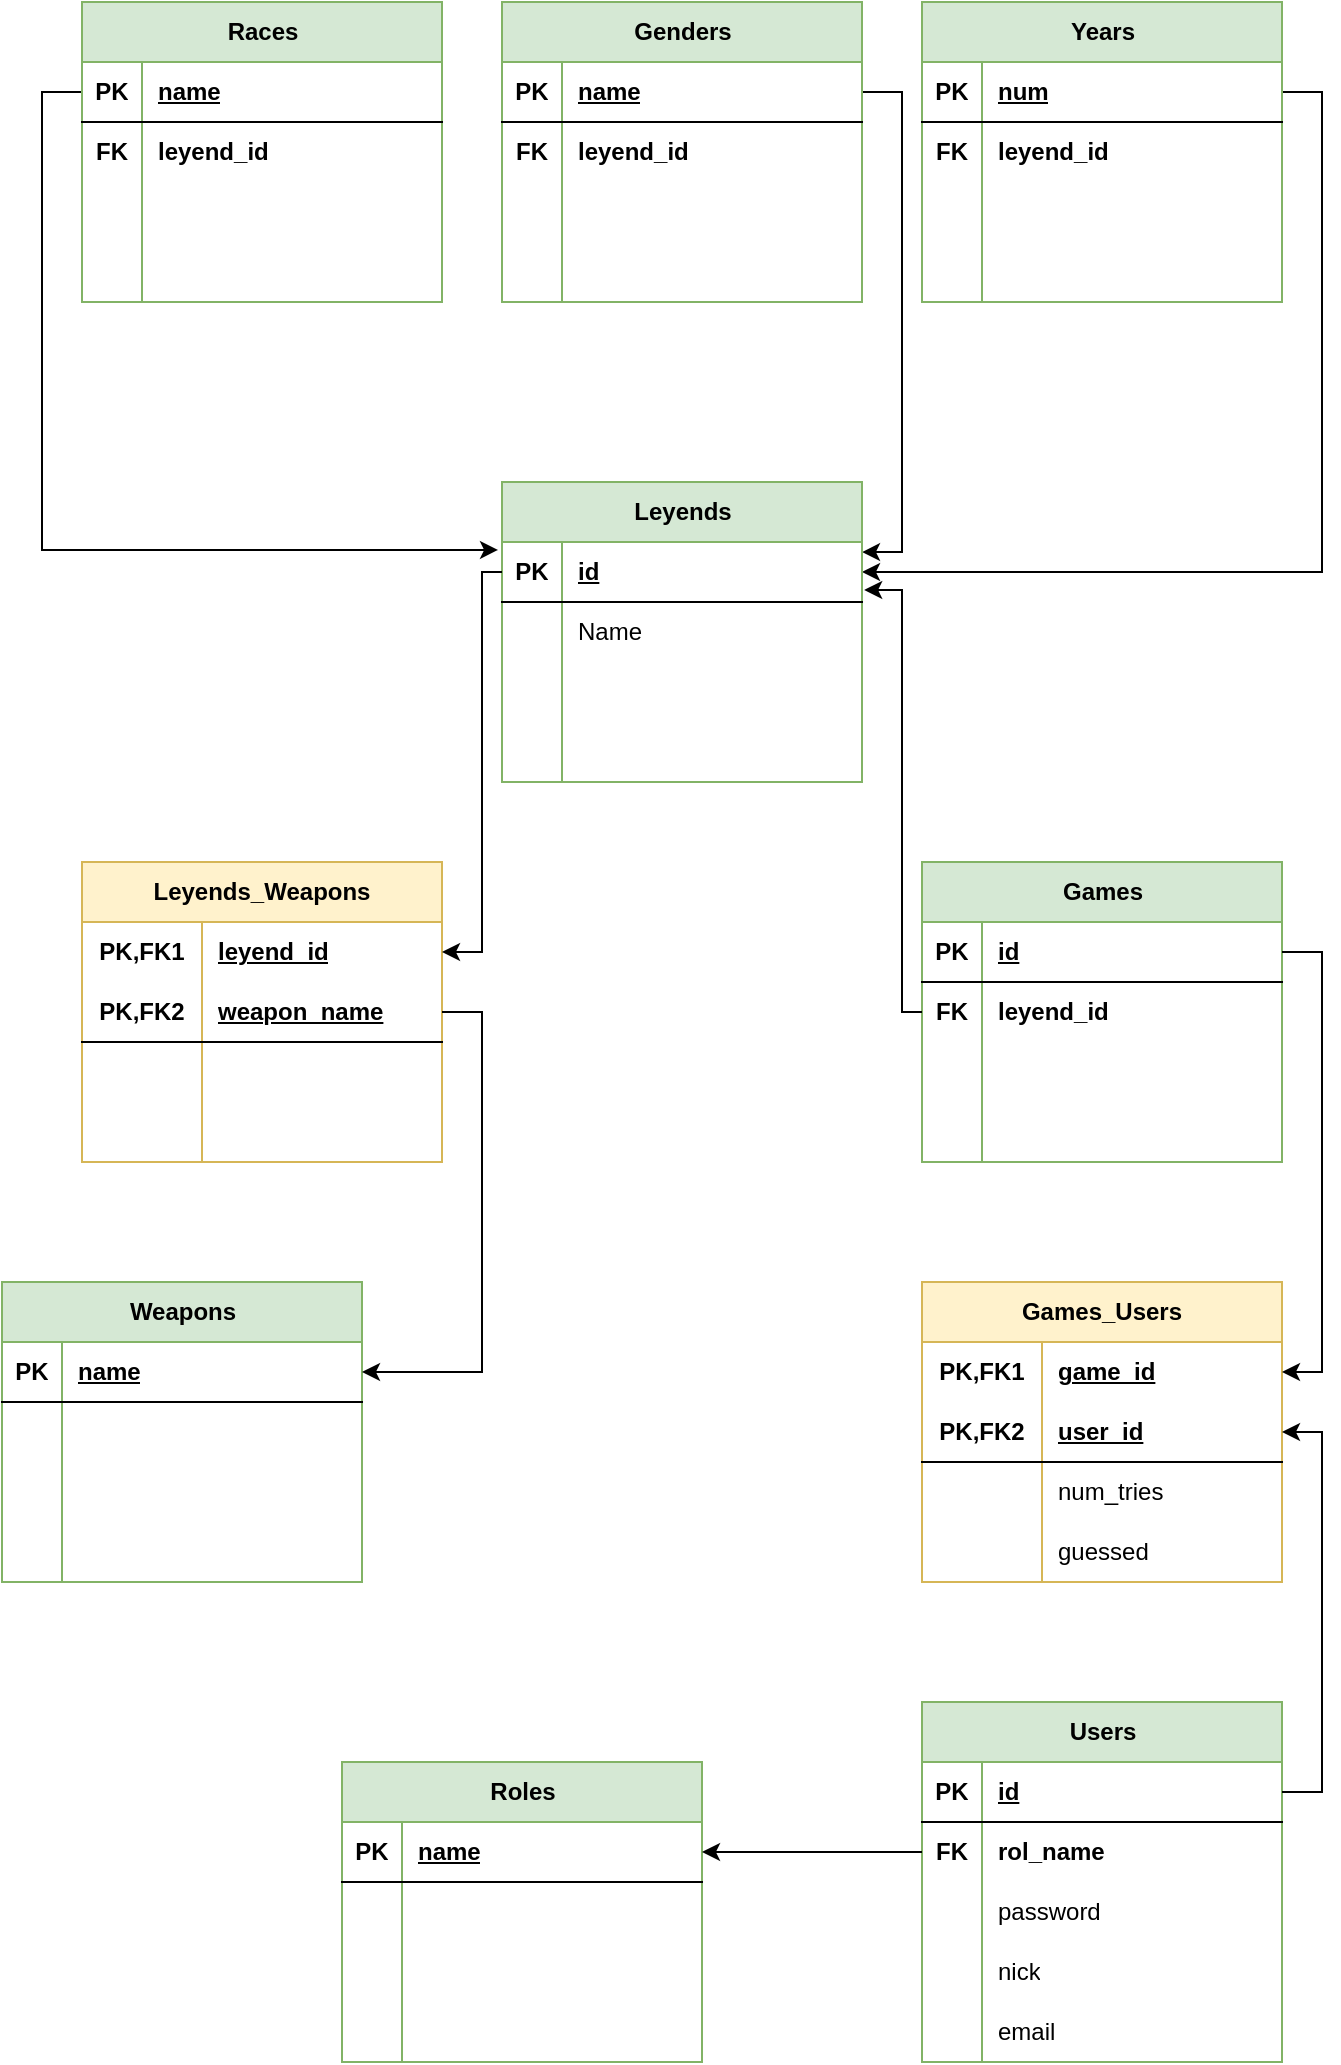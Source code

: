 <mxfile version="21.3.2" type="github">
  <diagram name="Página-1" id="zvZa4uPFHQT94W2VzFwk">
    <mxGraphModel dx="839" dy="446" grid="1" gridSize="10" guides="1" tooltips="1" connect="1" arrows="1" fold="1" page="1" pageScale="1" pageWidth="827" pageHeight="1169" math="0" shadow="0">
      <root>
        <mxCell id="0" />
        <mxCell id="1" parent="0" />
        <mxCell id="nG2-c7bgNQHxr9DaK_Fc-66" style="edgeStyle=orthogonalEdgeStyle;rounded=0;orthogonalLoop=1;jettySize=auto;html=1;entryX=-0.011;entryY=0.133;entryDx=0;entryDy=0;exitX=0;exitY=0.5;exitDx=0;exitDy=0;entryPerimeter=0;" parent="1" source="nG2-c7bgNQHxr9DaK_Fc-2" target="nG2-c7bgNQHxr9DaK_Fc-54" edge="1">
          <mxGeometry relative="1" as="geometry" />
        </mxCell>
        <mxCell id="nG2-c7bgNQHxr9DaK_Fc-1" value="Races" style="shape=table;startSize=30;container=1;collapsible=1;childLayout=tableLayout;fixedRows=1;rowLines=0;fontStyle=1;align=center;resizeLast=1;html=1;fillColor=#d5e8d4;strokeColor=#82b366;" parent="1" vertex="1">
          <mxGeometry x="70" y="80" width="180" height="150" as="geometry" />
        </mxCell>
        <mxCell id="nG2-c7bgNQHxr9DaK_Fc-2" value="" style="shape=tableRow;horizontal=0;startSize=0;swimlaneHead=0;swimlaneBody=0;fillColor=none;collapsible=0;dropTarget=0;points=[[0,0.5],[1,0.5]];portConstraint=eastwest;top=0;left=0;right=0;bottom=1;" parent="nG2-c7bgNQHxr9DaK_Fc-1" vertex="1">
          <mxGeometry y="30" width="180" height="30" as="geometry" />
        </mxCell>
        <mxCell id="nG2-c7bgNQHxr9DaK_Fc-3" value="PK" style="shape=partialRectangle;connectable=0;fillColor=none;top=0;left=0;bottom=0;right=0;fontStyle=1;overflow=hidden;whiteSpace=wrap;html=1;" parent="nG2-c7bgNQHxr9DaK_Fc-2" vertex="1">
          <mxGeometry width="30" height="30" as="geometry">
            <mxRectangle width="30" height="30" as="alternateBounds" />
          </mxGeometry>
        </mxCell>
        <mxCell id="nG2-c7bgNQHxr9DaK_Fc-4" value="name" style="shape=partialRectangle;connectable=0;fillColor=none;top=0;left=0;bottom=0;right=0;align=left;spacingLeft=6;fontStyle=5;overflow=hidden;whiteSpace=wrap;html=1;" parent="nG2-c7bgNQHxr9DaK_Fc-2" vertex="1">
          <mxGeometry x="30" width="150" height="30" as="geometry">
            <mxRectangle width="150" height="30" as="alternateBounds" />
          </mxGeometry>
        </mxCell>
        <mxCell id="nG2-c7bgNQHxr9DaK_Fc-5" value="" style="shape=tableRow;horizontal=0;startSize=0;swimlaneHead=0;swimlaneBody=0;fillColor=none;collapsible=0;dropTarget=0;points=[[0,0.5],[1,0.5]];portConstraint=eastwest;top=0;left=0;right=0;bottom=0;" parent="nG2-c7bgNQHxr9DaK_Fc-1" vertex="1">
          <mxGeometry y="60" width="180" height="30" as="geometry" />
        </mxCell>
        <mxCell id="nG2-c7bgNQHxr9DaK_Fc-6" value="&lt;b&gt;FK&lt;/b&gt;" style="shape=partialRectangle;connectable=0;fillColor=none;top=0;left=0;bottom=0;right=0;editable=1;overflow=hidden;whiteSpace=wrap;html=1;" parent="nG2-c7bgNQHxr9DaK_Fc-5" vertex="1">
          <mxGeometry width="30" height="30" as="geometry">
            <mxRectangle width="30" height="30" as="alternateBounds" />
          </mxGeometry>
        </mxCell>
        <mxCell id="nG2-c7bgNQHxr9DaK_Fc-7" value="&lt;b style=&quot;border-color: var(--border-color);&quot;&gt;leyend_id&lt;/b&gt;" style="shape=partialRectangle;connectable=0;fillColor=none;top=0;left=0;bottom=0;right=0;align=left;spacingLeft=6;overflow=hidden;whiteSpace=wrap;html=1;" parent="nG2-c7bgNQHxr9DaK_Fc-5" vertex="1">
          <mxGeometry x="30" width="150" height="30" as="geometry">
            <mxRectangle width="150" height="30" as="alternateBounds" />
          </mxGeometry>
        </mxCell>
        <mxCell id="nG2-c7bgNQHxr9DaK_Fc-8" value="" style="shape=tableRow;horizontal=0;startSize=0;swimlaneHead=0;swimlaneBody=0;fillColor=none;collapsible=0;dropTarget=0;points=[[0,0.5],[1,0.5]];portConstraint=eastwest;top=0;left=0;right=0;bottom=0;" parent="nG2-c7bgNQHxr9DaK_Fc-1" vertex="1">
          <mxGeometry y="90" width="180" height="30" as="geometry" />
        </mxCell>
        <mxCell id="nG2-c7bgNQHxr9DaK_Fc-9" value="" style="shape=partialRectangle;connectable=0;fillColor=none;top=0;left=0;bottom=0;right=0;editable=1;overflow=hidden;whiteSpace=wrap;html=1;" parent="nG2-c7bgNQHxr9DaK_Fc-8" vertex="1">
          <mxGeometry width="30" height="30" as="geometry">
            <mxRectangle width="30" height="30" as="alternateBounds" />
          </mxGeometry>
        </mxCell>
        <mxCell id="nG2-c7bgNQHxr9DaK_Fc-10" value="" style="shape=partialRectangle;connectable=0;fillColor=none;top=0;left=0;bottom=0;right=0;align=left;spacingLeft=6;overflow=hidden;whiteSpace=wrap;html=1;" parent="nG2-c7bgNQHxr9DaK_Fc-8" vertex="1">
          <mxGeometry x="30" width="150" height="30" as="geometry">
            <mxRectangle width="150" height="30" as="alternateBounds" />
          </mxGeometry>
        </mxCell>
        <mxCell id="nG2-c7bgNQHxr9DaK_Fc-11" value="" style="shape=tableRow;horizontal=0;startSize=0;swimlaneHead=0;swimlaneBody=0;fillColor=none;collapsible=0;dropTarget=0;points=[[0,0.5],[1,0.5]];portConstraint=eastwest;top=0;left=0;right=0;bottom=0;" parent="nG2-c7bgNQHxr9DaK_Fc-1" vertex="1">
          <mxGeometry y="120" width="180" height="30" as="geometry" />
        </mxCell>
        <mxCell id="nG2-c7bgNQHxr9DaK_Fc-12" value="" style="shape=partialRectangle;connectable=0;fillColor=none;top=0;left=0;bottom=0;right=0;editable=1;overflow=hidden;whiteSpace=wrap;html=1;" parent="nG2-c7bgNQHxr9DaK_Fc-11" vertex="1">
          <mxGeometry width="30" height="30" as="geometry">
            <mxRectangle width="30" height="30" as="alternateBounds" />
          </mxGeometry>
        </mxCell>
        <mxCell id="nG2-c7bgNQHxr9DaK_Fc-13" value="" style="shape=partialRectangle;connectable=0;fillColor=none;top=0;left=0;bottom=0;right=0;align=left;spacingLeft=6;overflow=hidden;whiteSpace=wrap;html=1;" parent="nG2-c7bgNQHxr9DaK_Fc-11" vertex="1">
          <mxGeometry x="30" width="150" height="30" as="geometry">
            <mxRectangle width="150" height="30" as="alternateBounds" />
          </mxGeometry>
        </mxCell>
        <mxCell id="nG2-c7bgNQHxr9DaK_Fc-14" value="Leyends_Weapons" style="shape=table;startSize=30;container=1;collapsible=1;childLayout=tableLayout;fixedRows=1;rowLines=0;fontStyle=1;align=center;resizeLast=1;html=1;whiteSpace=wrap;fillColor=#fff2cc;strokeColor=#d6b656;" parent="1" vertex="1">
          <mxGeometry x="70" y="510" width="180" height="150" as="geometry" />
        </mxCell>
        <mxCell id="nG2-c7bgNQHxr9DaK_Fc-15" value="" style="shape=tableRow;horizontal=0;startSize=0;swimlaneHead=0;swimlaneBody=0;fillColor=none;collapsible=0;dropTarget=0;points=[[0,0.5],[1,0.5]];portConstraint=eastwest;top=0;left=0;right=0;bottom=0;html=1;" parent="nG2-c7bgNQHxr9DaK_Fc-14" vertex="1">
          <mxGeometry y="30" width="180" height="30" as="geometry" />
        </mxCell>
        <mxCell id="nG2-c7bgNQHxr9DaK_Fc-16" value="PK,FK1" style="shape=partialRectangle;connectable=0;fillColor=none;top=0;left=0;bottom=0;right=0;fontStyle=1;overflow=hidden;html=1;whiteSpace=wrap;" parent="nG2-c7bgNQHxr9DaK_Fc-15" vertex="1">
          <mxGeometry width="60" height="30" as="geometry">
            <mxRectangle width="60" height="30" as="alternateBounds" />
          </mxGeometry>
        </mxCell>
        <mxCell id="nG2-c7bgNQHxr9DaK_Fc-17" value="&lt;b style=&quot;border-color: var(--border-color);&quot;&gt;leyend_id&lt;/b&gt;" style="shape=partialRectangle;connectable=0;fillColor=none;top=0;left=0;bottom=0;right=0;align=left;spacingLeft=6;fontStyle=5;overflow=hidden;html=1;whiteSpace=wrap;" parent="nG2-c7bgNQHxr9DaK_Fc-15" vertex="1">
          <mxGeometry x="60" width="120" height="30" as="geometry">
            <mxRectangle width="120" height="30" as="alternateBounds" />
          </mxGeometry>
        </mxCell>
        <mxCell id="nG2-c7bgNQHxr9DaK_Fc-18" value="" style="shape=tableRow;horizontal=0;startSize=0;swimlaneHead=0;swimlaneBody=0;fillColor=none;collapsible=0;dropTarget=0;points=[[0,0.5],[1,0.5]];portConstraint=eastwest;top=0;left=0;right=0;bottom=1;html=1;" parent="nG2-c7bgNQHxr9DaK_Fc-14" vertex="1">
          <mxGeometry y="60" width="180" height="30" as="geometry" />
        </mxCell>
        <mxCell id="nG2-c7bgNQHxr9DaK_Fc-19" value="PK,FK2" style="shape=partialRectangle;connectable=0;fillColor=none;top=0;left=0;bottom=0;right=0;fontStyle=1;overflow=hidden;html=1;whiteSpace=wrap;" parent="nG2-c7bgNQHxr9DaK_Fc-18" vertex="1">
          <mxGeometry width="60" height="30" as="geometry">
            <mxRectangle width="60" height="30" as="alternateBounds" />
          </mxGeometry>
        </mxCell>
        <mxCell id="nG2-c7bgNQHxr9DaK_Fc-20" value="weapon_name" style="shape=partialRectangle;connectable=0;fillColor=none;top=0;left=0;bottom=0;right=0;align=left;spacingLeft=6;fontStyle=5;overflow=hidden;html=1;whiteSpace=wrap;" parent="nG2-c7bgNQHxr9DaK_Fc-18" vertex="1">
          <mxGeometry x="60" width="120" height="30" as="geometry">
            <mxRectangle width="120" height="30" as="alternateBounds" />
          </mxGeometry>
        </mxCell>
        <mxCell id="nG2-c7bgNQHxr9DaK_Fc-21" value="" style="shape=tableRow;horizontal=0;startSize=0;swimlaneHead=0;swimlaneBody=0;fillColor=none;collapsible=0;dropTarget=0;points=[[0,0.5],[1,0.5]];portConstraint=eastwest;top=0;left=0;right=0;bottom=0;html=1;" parent="nG2-c7bgNQHxr9DaK_Fc-14" vertex="1">
          <mxGeometry y="90" width="180" height="30" as="geometry" />
        </mxCell>
        <mxCell id="nG2-c7bgNQHxr9DaK_Fc-22" value="" style="shape=partialRectangle;connectable=0;fillColor=none;top=0;left=0;bottom=0;right=0;editable=1;overflow=hidden;html=1;whiteSpace=wrap;" parent="nG2-c7bgNQHxr9DaK_Fc-21" vertex="1">
          <mxGeometry width="60" height="30" as="geometry">
            <mxRectangle width="60" height="30" as="alternateBounds" />
          </mxGeometry>
        </mxCell>
        <mxCell id="nG2-c7bgNQHxr9DaK_Fc-23" value="" style="shape=partialRectangle;connectable=0;fillColor=none;top=0;left=0;bottom=0;right=0;align=left;spacingLeft=6;overflow=hidden;html=1;whiteSpace=wrap;" parent="nG2-c7bgNQHxr9DaK_Fc-21" vertex="1">
          <mxGeometry x="60" width="120" height="30" as="geometry">
            <mxRectangle width="120" height="30" as="alternateBounds" />
          </mxGeometry>
        </mxCell>
        <mxCell id="nG2-c7bgNQHxr9DaK_Fc-24" value="" style="shape=tableRow;horizontal=0;startSize=0;swimlaneHead=0;swimlaneBody=0;fillColor=none;collapsible=0;dropTarget=0;points=[[0,0.5],[1,0.5]];portConstraint=eastwest;top=0;left=0;right=0;bottom=0;html=1;" parent="nG2-c7bgNQHxr9DaK_Fc-14" vertex="1">
          <mxGeometry y="120" width="180" height="30" as="geometry" />
        </mxCell>
        <mxCell id="nG2-c7bgNQHxr9DaK_Fc-25" value="" style="shape=partialRectangle;connectable=0;fillColor=none;top=0;left=0;bottom=0;right=0;editable=1;overflow=hidden;html=1;whiteSpace=wrap;" parent="nG2-c7bgNQHxr9DaK_Fc-24" vertex="1">
          <mxGeometry width="60" height="30" as="geometry">
            <mxRectangle width="60" height="30" as="alternateBounds" />
          </mxGeometry>
        </mxCell>
        <mxCell id="nG2-c7bgNQHxr9DaK_Fc-26" value="" style="shape=partialRectangle;connectable=0;fillColor=none;top=0;left=0;bottom=0;right=0;align=left;spacingLeft=6;overflow=hidden;html=1;whiteSpace=wrap;" parent="nG2-c7bgNQHxr9DaK_Fc-24" vertex="1">
          <mxGeometry x="60" width="120" height="30" as="geometry">
            <mxRectangle width="120" height="30" as="alternateBounds" />
          </mxGeometry>
        </mxCell>
        <mxCell id="nG2-c7bgNQHxr9DaK_Fc-67" style="edgeStyle=orthogonalEdgeStyle;rounded=0;orthogonalLoop=1;jettySize=auto;html=1;entryX=1;entryY=0.167;entryDx=0;entryDy=0;exitX=1;exitY=0.5;exitDx=0;exitDy=0;entryPerimeter=0;" parent="1" source="nG2-c7bgNQHxr9DaK_Fc-28" target="nG2-c7bgNQHxr9DaK_Fc-54" edge="1">
          <mxGeometry relative="1" as="geometry" />
        </mxCell>
        <mxCell id="nG2-c7bgNQHxr9DaK_Fc-27" value="Genders" style="shape=table;startSize=30;container=1;collapsible=1;childLayout=tableLayout;fixedRows=1;rowLines=0;fontStyle=1;align=center;resizeLast=1;html=1;fillColor=#d5e8d4;strokeColor=#82b366;" parent="1" vertex="1">
          <mxGeometry x="280" y="80" width="180" height="150" as="geometry" />
        </mxCell>
        <mxCell id="nG2-c7bgNQHxr9DaK_Fc-28" value="" style="shape=tableRow;horizontal=0;startSize=0;swimlaneHead=0;swimlaneBody=0;fillColor=none;collapsible=0;dropTarget=0;points=[[0,0.5],[1,0.5]];portConstraint=eastwest;top=0;left=0;right=0;bottom=1;" parent="nG2-c7bgNQHxr9DaK_Fc-27" vertex="1">
          <mxGeometry y="30" width="180" height="30" as="geometry" />
        </mxCell>
        <mxCell id="nG2-c7bgNQHxr9DaK_Fc-29" value="PK" style="shape=partialRectangle;connectable=0;fillColor=none;top=0;left=0;bottom=0;right=0;fontStyle=1;overflow=hidden;whiteSpace=wrap;html=1;" parent="nG2-c7bgNQHxr9DaK_Fc-28" vertex="1">
          <mxGeometry width="30" height="30" as="geometry">
            <mxRectangle width="30" height="30" as="alternateBounds" />
          </mxGeometry>
        </mxCell>
        <mxCell id="nG2-c7bgNQHxr9DaK_Fc-30" value="name" style="shape=partialRectangle;connectable=0;fillColor=none;top=0;left=0;bottom=0;right=0;align=left;spacingLeft=6;fontStyle=5;overflow=hidden;whiteSpace=wrap;html=1;" parent="nG2-c7bgNQHxr9DaK_Fc-28" vertex="1">
          <mxGeometry x="30" width="150" height="30" as="geometry">
            <mxRectangle width="150" height="30" as="alternateBounds" />
          </mxGeometry>
        </mxCell>
        <mxCell id="nG2-c7bgNQHxr9DaK_Fc-31" value="" style="shape=tableRow;horizontal=0;startSize=0;swimlaneHead=0;swimlaneBody=0;fillColor=none;collapsible=0;dropTarget=0;points=[[0,0.5],[1,0.5]];portConstraint=eastwest;top=0;left=0;right=0;bottom=0;" parent="nG2-c7bgNQHxr9DaK_Fc-27" vertex="1">
          <mxGeometry y="60" width="180" height="30" as="geometry" />
        </mxCell>
        <mxCell id="nG2-c7bgNQHxr9DaK_Fc-32" value="&lt;b&gt;FK&lt;/b&gt;" style="shape=partialRectangle;connectable=0;fillColor=none;top=0;left=0;bottom=0;right=0;editable=1;overflow=hidden;whiteSpace=wrap;html=1;" parent="nG2-c7bgNQHxr9DaK_Fc-31" vertex="1">
          <mxGeometry width="30" height="30" as="geometry">
            <mxRectangle width="30" height="30" as="alternateBounds" />
          </mxGeometry>
        </mxCell>
        <mxCell id="nG2-c7bgNQHxr9DaK_Fc-33" value="&lt;b style=&quot;border-color: var(--border-color);&quot;&gt;leyend_id&lt;/b&gt;" style="shape=partialRectangle;connectable=0;fillColor=none;top=0;left=0;bottom=0;right=0;align=left;spacingLeft=6;overflow=hidden;whiteSpace=wrap;html=1;" parent="nG2-c7bgNQHxr9DaK_Fc-31" vertex="1">
          <mxGeometry x="30" width="150" height="30" as="geometry">
            <mxRectangle width="150" height="30" as="alternateBounds" />
          </mxGeometry>
        </mxCell>
        <mxCell id="nG2-c7bgNQHxr9DaK_Fc-34" value="" style="shape=tableRow;horizontal=0;startSize=0;swimlaneHead=0;swimlaneBody=0;fillColor=none;collapsible=0;dropTarget=0;points=[[0,0.5],[1,0.5]];portConstraint=eastwest;top=0;left=0;right=0;bottom=0;" parent="nG2-c7bgNQHxr9DaK_Fc-27" vertex="1">
          <mxGeometry y="90" width="180" height="30" as="geometry" />
        </mxCell>
        <mxCell id="nG2-c7bgNQHxr9DaK_Fc-35" value="" style="shape=partialRectangle;connectable=0;fillColor=none;top=0;left=0;bottom=0;right=0;editable=1;overflow=hidden;whiteSpace=wrap;html=1;" parent="nG2-c7bgNQHxr9DaK_Fc-34" vertex="1">
          <mxGeometry width="30" height="30" as="geometry">
            <mxRectangle width="30" height="30" as="alternateBounds" />
          </mxGeometry>
        </mxCell>
        <mxCell id="nG2-c7bgNQHxr9DaK_Fc-36" value="" style="shape=partialRectangle;connectable=0;fillColor=none;top=0;left=0;bottom=0;right=0;align=left;spacingLeft=6;overflow=hidden;whiteSpace=wrap;html=1;" parent="nG2-c7bgNQHxr9DaK_Fc-34" vertex="1">
          <mxGeometry x="30" width="150" height="30" as="geometry">
            <mxRectangle width="150" height="30" as="alternateBounds" />
          </mxGeometry>
        </mxCell>
        <mxCell id="nG2-c7bgNQHxr9DaK_Fc-37" value="" style="shape=tableRow;horizontal=0;startSize=0;swimlaneHead=0;swimlaneBody=0;fillColor=none;collapsible=0;dropTarget=0;points=[[0,0.5],[1,0.5]];portConstraint=eastwest;top=0;left=0;right=0;bottom=0;" parent="nG2-c7bgNQHxr9DaK_Fc-27" vertex="1">
          <mxGeometry y="120" width="180" height="30" as="geometry" />
        </mxCell>
        <mxCell id="nG2-c7bgNQHxr9DaK_Fc-38" value="" style="shape=partialRectangle;connectable=0;fillColor=none;top=0;left=0;bottom=0;right=0;editable=1;overflow=hidden;whiteSpace=wrap;html=1;" parent="nG2-c7bgNQHxr9DaK_Fc-37" vertex="1">
          <mxGeometry width="30" height="30" as="geometry">
            <mxRectangle width="30" height="30" as="alternateBounds" />
          </mxGeometry>
        </mxCell>
        <mxCell id="nG2-c7bgNQHxr9DaK_Fc-39" value="" style="shape=partialRectangle;connectable=0;fillColor=none;top=0;left=0;bottom=0;right=0;align=left;spacingLeft=6;overflow=hidden;whiteSpace=wrap;html=1;" parent="nG2-c7bgNQHxr9DaK_Fc-37" vertex="1">
          <mxGeometry x="30" width="150" height="30" as="geometry">
            <mxRectangle width="150" height="30" as="alternateBounds" />
          </mxGeometry>
        </mxCell>
        <mxCell id="nG2-c7bgNQHxr9DaK_Fc-68" style="edgeStyle=orthogonalEdgeStyle;rounded=0;orthogonalLoop=1;jettySize=auto;html=1;entryX=1;entryY=0.5;entryDx=0;entryDy=0;exitX=1;exitY=0.5;exitDx=0;exitDy=0;" parent="1" source="nG2-c7bgNQHxr9DaK_Fc-41" target="nG2-c7bgNQHxr9DaK_Fc-54" edge="1">
          <mxGeometry relative="1" as="geometry" />
        </mxCell>
        <mxCell id="nG2-c7bgNQHxr9DaK_Fc-40" value="Years" style="shape=table;startSize=30;container=1;collapsible=1;childLayout=tableLayout;fixedRows=1;rowLines=0;fontStyle=1;align=center;resizeLast=1;html=1;fillColor=#d5e8d4;strokeColor=#82b366;" parent="1" vertex="1">
          <mxGeometry x="490" y="80" width="180" height="150" as="geometry" />
        </mxCell>
        <mxCell id="nG2-c7bgNQHxr9DaK_Fc-41" value="" style="shape=tableRow;horizontal=0;startSize=0;swimlaneHead=0;swimlaneBody=0;fillColor=none;collapsible=0;dropTarget=0;points=[[0,0.5],[1,0.5]];portConstraint=eastwest;top=0;left=0;right=0;bottom=1;" parent="nG2-c7bgNQHxr9DaK_Fc-40" vertex="1">
          <mxGeometry y="30" width="180" height="30" as="geometry" />
        </mxCell>
        <mxCell id="nG2-c7bgNQHxr9DaK_Fc-42" value="PK" style="shape=partialRectangle;connectable=0;fillColor=none;top=0;left=0;bottom=0;right=0;fontStyle=1;overflow=hidden;whiteSpace=wrap;html=1;" parent="nG2-c7bgNQHxr9DaK_Fc-41" vertex="1">
          <mxGeometry width="30" height="30" as="geometry">
            <mxRectangle width="30" height="30" as="alternateBounds" />
          </mxGeometry>
        </mxCell>
        <mxCell id="nG2-c7bgNQHxr9DaK_Fc-43" value="num" style="shape=partialRectangle;connectable=0;fillColor=none;top=0;left=0;bottom=0;right=0;align=left;spacingLeft=6;fontStyle=5;overflow=hidden;whiteSpace=wrap;html=1;" parent="nG2-c7bgNQHxr9DaK_Fc-41" vertex="1">
          <mxGeometry x="30" width="150" height="30" as="geometry">
            <mxRectangle width="150" height="30" as="alternateBounds" />
          </mxGeometry>
        </mxCell>
        <mxCell id="nG2-c7bgNQHxr9DaK_Fc-44" value="" style="shape=tableRow;horizontal=0;startSize=0;swimlaneHead=0;swimlaneBody=0;fillColor=none;collapsible=0;dropTarget=0;points=[[0,0.5],[1,0.5]];portConstraint=eastwest;top=0;left=0;right=0;bottom=0;" parent="nG2-c7bgNQHxr9DaK_Fc-40" vertex="1">
          <mxGeometry y="60" width="180" height="30" as="geometry" />
        </mxCell>
        <mxCell id="nG2-c7bgNQHxr9DaK_Fc-45" value="&lt;b&gt;FK&lt;/b&gt;" style="shape=partialRectangle;connectable=0;fillColor=none;top=0;left=0;bottom=0;right=0;editable=1;overflow=hidden;whiteSpace=wrap;html=1;" parent="nG2-c7bgNQHxr9DaK_Fc-44" vertex="1">
          <mxGeometry width="30" height="30" as="geometry">
            <mxRectangle width="30" height="30" as="alternateBounds" />
          </mxGeometry>
        </mxCell>
        <mxCell id="nG2-c7bgNQHxr9DaK_Fc-46" value="&lt;b style=&quot;border-color: var(--border-color);&quot;&gt;leyend_id&lt;/b&gt;" style="shape=partialRectangle;connectable=0;fillColor=none;top=0;left=0;bottom=0;right=0;align=left;spacingLeft=6;overflow=hidden;whiteSpace=wrap;html=1;" parent="nG2-c7bgNQHxr9DaK_Fc-44" vertex="1">
          <mxGeometry x="30" width="150" height="30" as="geometry">
            <mxRectangle width="150" height="30" as="alternateBounds" />
          </mxGeometry>
        </mxCell>
        <mxCell id="nG2-c7bgNQHxr9DaK_Fc-47" value="" style="shape=tableRow;horizontal=0;startSize=0;swimlaneHead=0;swimlaneBody=0;fillColor=none;collapsible=0;dropTarget=0;points=[[0,0.5],[1,0.5]];portConstraint=eastwest;top=0;left=0;right=0;bottom=0;" parent="nG2-c7bgNQHxr9DaK_Fc-40" vertex="1">
          <mxGeometry y="90" width="180" height="30" as="geometry" />
        </mxCell>
        <mxCell id="nG2-c7bgNQHxr9DaK_Fc-48" value="" style="shape=partialRectangle;connectable=0;fillColor=none;top=0;left=0;bottom=0;right=0;editable=1;overflow=hidden;whiteSpace=wrap;html=1;" parent="nG2-c7bgNQHxr9DaK_Fc-47" vertex="1">
          <mxGeometry width="30" height="30" as="geometry">
            <mxRectangle width="30" height="30" as="alternateBounds" />
          </mxGeometry>
        </mxCell>
        <mxCell id="nG2-c7bgNQHxr9DaK_Fc-49" value="" style="shape=partialRectangle;connectable=0;fillColor=none;top=0;left=0;bottom=0;right=0;align=left;spacingLeft=6;overflow=hidden;whiteSpace=wrap;html=1;" parent="nG2-c7bgNQHxr9DaK_Fc-47" vertex="1">
          <mxGeometry x="30" width="150" height="30" as="geometry">
            <mxRectangle width="150" height="30" as="alternateBounds" />
          </mxGeometry>
        </mxCell>
        <mxCell id="nG2-c7bgNQHxr9DaK_Fc-50" value="" style="shape=tableRow;horizontal=0;startSize=0;swimlaneHead=0;swimlaneBody=0;fillColor=none;collapsible=0;dropTarget=0;points=[[0,0.5],[1,0.5]];portConstraint=eastwest;top=0;left=0;right=0;bottom=0;" parent="nG2-c7bgNQHxr9DaK_Fc-40" vertex="1">
          <mxGeometry y="120" width="180" height="30" as="geometry" />
        </mxCell>
        <mxCell id="nG2-c7bgNQHxr9DaK_Fc-51" value="" style="shape=partialRectangle;connectable=0;fillColor=none;top=0;left=0;bottom=0;right=0;editable=1;overflow=hidden;whiteSpace=wrap;html=1;" parent="nG2-c7bgNQHxr9DaK_Fc-50" vertex="1">
          <mxGeometry width="30" height="30" as="geometry">
            <mxRectangle width="30" height="30" as="alternateBounds" />
          </mxGeometry>
        </mxCell>
        <mxCell id="nG2-c7bgNQHxr9DaK_Fc-52" value="" style="shape=partialRectangle;connectable=0;fillColor=none;top=0;left=0;bottom=0;right=0;align=left;spacingLeft=6;overflow=hidden;whiteSpace=wrap;html=1;" parent="nG2-c7bgNQHxr9DaK_Fc-50" vertex="1">
          <mxGeometry x="30" width="150" height="30" as="geometry">
            <mxRectangle width="150" height="30" as="alternateBounds" />
          </mxGeometry>
        </mxCell>
        <mxCell id="nG2-c7bgNQHxr9DaK_Fc-53" value="Leyends" style="shape=table;startSize=30;container=1;collapsible=1;childLayout=tableLayout;fixedRows=1;rowLines=0;fontStyle=1;align=center;resizeLast=1;html=1;fillColor=#d5e8d4;strokeColor=#82b366;" parent="1" vertex="1">
          <mxGeometry x="280" y="320" width="180" height="150" as="geometry" />
        </mxCell>
        <mxCell id="nG2-c7bgNQHxr9DaK_Fc-54" value="" style="shape=tableRow;horizontal=0;startSize=0;swimlaneHead=0;swimlaneBody=0;fillColor=none;collapsible=0;dropTarget=0;points=[[0,0.5],[1,0.5]];portConstraint=eastwest;top=0;left=0;right=0;bottom=1;" parent="nG2-c7bgNQHxr9DaK_Fc-53" vertex="1">
          <mxGeometry y="30" width="180" height="30" as="geometry" />
        </mxCell>
        <mxCell id="nG2-c7bgNQHxr9DaK_Fc-55" value="PK" style="shape=partialRectangle;connectable=0;fillColor=none;top=0;left=0;bottom=0;right=0;fontStyle=1;overflow=hidden;whiteSpace=wrap;html=1;" parent="nG2-c7bgNQHxr9DaK_Fc-54" vertex="1">
          <mxGeometry width="30" height="30" as="geometry">
            <mxRectangle width="30" height="30" as="alternateBounds" />
          </mxGeometry>
        </mxCell>
        <mxCell id="nG2-c7bgNQHxr9DaK_Fc-56" value="id" style="shape=partialRectangle;connectable=0;fillColor=none;top=0;left=0;bottom=0;right=0;align=left;spacingLeft=6;fontStyle=5;overflow=hidden;whiteSpace=wrap;html=1;" parent="nG2-c7bgNQHxr9DaK_Fc-54" vertex="1">
          <mxGeometry x="30" width="150" height="30" as="geometry">
            <mxRectangle width="150" height="30" as="alternateBounds" />
          </mxGeometry>
        </mxCell>
        <mxCell id="nG2-c7bgNQHxr9DaK_Fc-60" value="" style="shape=tableRow;horizontal=0;startSize=0;swimlaneHead=0;swimlaneBody=0;fillColor=none;collapsible=0;dropTarget=0;points=[[0,0.5],[1,0.5]];portConstraint=eastwest;top=0;left=0;right=0;bottom=0;" parent="nG2-c7bgNQHxr9DaK_Fc-53" vertex="1">
          <mxGeometry y="60" width="180" height="30" as="geometry" />
        </mxCell>
        <mxCell id="nG2-c7bgNQHxr9DaK_Fc-61" value="" style="shape=partialRectangle;connectable=0;fillColor=none;top=0;left=0;bottom=0;right=0;editable=1;overflow=hidden;whiteSpace=wrap;html=1;" parent="nG2-c7bgNQHxr9DaK_Fc-60" vertex="1">
          <mxGeometry width="30" height="30" as="geometry">
            <mxRectangle width="30" height="30" as="alternateBounds" />
          </mxGeometry>
        </mxCell>
        <mxCell id="nG2-c7bgNQHxr9DaK_Fc-62" value="Name" style="shape=partialRectangle;connectable=0;fillColor=none;top=0;left=0;bottom=0;right=0;align=left;spacingLeft=6;overflow=hidden;whiteSpace=wrap;html=1;" parent="nG2-c7bgNQHxr9DaK_Fc-60" vertex="1">
          <mxGeometry x="30" width="150" height="30" as="geometry">
            <mxRectangle width="150" height="30" as="alternateBounds" />
          </mxGeometry>
        </mxCell>
        <mxCell id="nG2-c7bgNQHxr9DaK_Fc-57" value="" style="shape=tableRow;horizontal=0;startSize=0;swimlaneHead=0;swimlaneBody=0;fillColor=none;collapsible=0;dropTarget=0;points=[[0,0.5],[1,0.5]];portConstraint=eastwest;top=0;left=0;right=0;bottom=0;" parent="nG2-c7bgNQHxr9DaK_Fc-53" vertex="1">
          <mxGeometry y="90" width="180" height="30" as="geometry" />
        </mxCell>
        <mxCell id="nG2-c7bgNQHxr9DaK_Fc-58" value="" style="shape=partialRectangle;connectable=0;fillColor=none;top=0;left=0;bottom=0;right=0;editable=1;overflow=hidden;whiteSpace=wrap;html=1;" parent="nG2-c7bgNQHxr9DaK_Fc-57" vertex="1">
          <mxGeometry width="30" height="30" as="geometry">
            <mxRectangle width="30" height="30" as="alternateBounds" />
          </mxGeometry>
        </mxCell>
        <mxCell id="nG2-c7bgNQHxr9DaK_Fc-59" value="" style="shape=partialRectangle;connectable=0;fillColor=none;top=0;left=0;bottom=0;right=0;align=left;spacingLeft=6;overflow=hidden;whiteSpace=wrap;html=1;" parent="nG2-c7bgNQHxr9DaK_Fc-57" vertex="1">
          <mxGeometry x="30" width="150" height="30" as="geometry">
            <mxRectangle width="150" height="30" as="alternateBounds" />
          </mxGeometry>
        </mxCell>
        <mxCell id="nG2-c7bgNQHxr9DaK_Fc-63" value="" style="shape=tableRow;horizontal=0;startSize=0;swimlaneHead=0;swimlaneBody=0;fillColor=none;collapsible=0;dropTarget=0;points=[[0,0.5],[1,0.5]];portConstraint=eastwest;top=0;left=0;right=0;bottom=0;" parent="nG2-c7bgNQHxr9DaK_Fc-53" vertex="1">
          <mxGeometry y="120" width="180" height="30" as="geometry" />
        </mxCell>
        <mxCell id="nG2-c7bgNQHxr9DaK_Fc-64" value="" style="shape=partialRectangle;connectable=0;fillColor=none;top=0;left=0;bottom=0;right=0;editable=1;overflow=hidden;whiteSpace=wrap;html=1;" parent="nG2-c7bgNQHxr9DaK_Fc-63" vertex="1">
          <mxGeometry width="30" height="30" as="geometry">
            <mxRectangle width="30" height="30" as="alternateBounds" />
          </mxGeometry>
        </mxCell>
        <mxCell id="nG2-c7bgNQHxr9DaK_Fc-65" value="" style="shape=partialRectangle;connectable=0;fillColor=none;top=0;left=0;bottom=0;right=0;align=left;spacingLeft=6;overflow=hidden;whiteSpace=wrap;html=1;" parent="nG2-c7bgNQHxr9DaK_Fc-63" vertex="1">
          <mxGeometry x="30" width="150" height="30" as="geometry">
            <mxRectangle width="150" height="30" as="alternateBounds" />
          </mxGeometry>
        </mxCell>
        <mxCell id="nG2-c7bgNQHxr9DaK_Fc-69" value="Weapons" style="shape=table;startSize=30;container=1;collapsible=1;childLayout=tableLayout;fixedRows=1;rowLines=0;fontStyle=1;align=center;resizeLast=1;html=1;fillColor=#d5e8d4;strokeColor=#82b366;" parent="1" vertex="1">
          <mxGeometry x="30" y="720" width="180" height="150" as="geometry" />
        </mxCell>
        <mxCell id="nG2-c7bgNQHxr9DaK_Fc-70" value="" style="shape=tableRow;horizontal=0;startSize=0;swimlaneHead=0;swimlaneBody=0;fillColor=none;collapsible=0;dropTarget=0;points=[[0,0.5],[1,0.5]];portConstraint=eastwest;top=0;left=0;right=0;bottom=1;" parent="nG2-c7bgNQHxr9DaK_Fc-69" vertex="1">
          <mxGeometry y="30" width="180" height="30" as="geometry" />
        </mxCell>
        <mxCell id="nG2-c7bgNQHxr9DaK_Fc-71" value="PK" style="shape=partialRectangle;connectable=0;fillColor=none;top=0;left=0;bottom=0;right=0;fontStyle=1;overflow=hidden;whiteSpace=wrap;html=1;" parent="nG2-c7bgNQHxr9DaK_Fc-70" vertex="1">
          <mxGeometry width="30" height="30" as="geometry">
            <mxRectangle width="30" height="30" as="alternateBounds" />
          </mxGeometry>
        </mxCell>
        <mxCell id="nG2-c7bgNQHxr9DaK_Fc-72" value="name" style="shape=partialRectangle;connectable=0;fillColor=none;top=0;left=0;bottom=0;right=0;align=left;spacingLeft=6;fontStyle=5;overflow=hidden;whiteSpace=wrap;html=1;" parent="nG2-c7bgNQHxr9DaK_Fc-70" vertex="1">
          <mxGeometry x="30" width="150" height="30" as="geometry">
            <mxRectangle width="150" height="30" as="alternateBounds" />
          </mxGeometry>
        </mxCell>
        <mxCell id="nG2-c7bgNQHxr9DaK_Fc-73" value="" style="shape=tableRow;horizontal=0;startSize=0;swimlaneHead=0;swimlaneBody=0;fillColor=none;collapsible=0;dropTarget=0;points=[[0,0.5],[1,0.5]];portConstraint=eastwest;top=0;left=0;right=0;bottom=0;" parent="nG2-c7bgNQHxr9DaK_Fc-69" vertex="1">
          <mxGeometry y="60" width="180" height="30" as="geometry" />
        </mxCell>
        <mxCell id="nG2-c7bgNQHxr9DaK_Fc-74" value="" style="shape=partialRectangle;connectable=0;fillColor=none;top=0;left=0;bottom=0;right=0;editable=1;overflow=hidden;whiteSpace=wrap;html=1;" parent="nG2-c7bgNQHxr9DaK_Fc-73" vertex="1">
          <mxGeometry width="30" height="30" as="geometry">
            <mxRectangle width="30" height="30" as="alternateBounds" />
          </mxGeometry>
        </mxCell>
        <mxCell id="nG2-c7bgNQHxr9DaK_Fc-75" value="" style="shape=partialRectangle;connectable=0;fillColor=none;top=0;left=0;bottom=0;right=0;align=left;spacingLeft=6;overflow=hidden;whiteSpace=wrap;html=1;" parent="nG2-c7bgNQHxr9DaK_Fc-73" vertex="1">
          <mxGeometry x="30" width="150" height="30" as="geometry">
            <mxRectangle width="150" height="30" as="alternateBounds" />
          </mxGeometry>
        </mxCell>
        <mxCell id="nG2-c7bgNQHxr9DaK_Fc-76" value="" style="shape=tableRow;horizontal=0;startSize=0;swimlaneHead=0;swimlaneBody=0;fillColor=none;collapsible=0;dropTarget=0;points=[[0,0.5],[1,0.5]];portConstraint=eastwest;top=0;left=0;right=0;bottom=0;" parent="nG2-c7bgNQHxr9DaK_Fc-69" vertex="1">
          <mxGeometry y="90" width="180" height="30" as="geometry" />
        </mxCell>
        <mxCell id="nG2-c7bgNQHxr9DaK_Fc-77" value="" style="shape=partialRectangle;connectable=0;fillColor=none;top=0;left=0;bottom=0;right=0;editable=1;overflow=hidden;whiteSpace=wrap;html=1;" parent="nG2-c7bgNQHxr9DaK_Fc-76" vertex="1">
          <mxGeometry width="30" height="30" as="geometry">
            <mxRectangle width="30" height="30" as="alternateBounds" />
          </mxGeometry>
        </mxCell>
        <mxCell id="nG2-c7bgNQHxr9DaK_Fc-78" value="" style="shape=partialRectangle;connectable=0;fillColor=none;top=0;left=0;bottom=0;right=0;align=left;spacingLeft=6;overflow=hidden;whiteSpace=wrap;html=1;" parent="nG2-c7bgNQHxr9DaK_Fc-76" vertex="1">
          <mxGeometry x="30" width="150" height="30" as="geometry">
            <mxRectangle width="150" height="30" as="alternateBounds" />
          </mxGeometry>
        </mxCell>
        <mxCell id="nG2-c7bgNQHxr9DaK_Fc-79" value="" style="shape=tableRow;horizontal=0;startSize=0;swimlaneHead=0;swimlaneBody=0;fillColor=none;collapsible=0;dropTarget=0;points=[[0,0.5],[1,0.5]];portConstraint=eastwest;top=0;left=0;right=0;bottom=0;" parent="nG2-c7bgNQHxr9DaK_Fc-69" vertex="1">
          <mxGeometry y="120" width="180" height="30" as="geometry" />
        </mxCell>
        <mxCell id="nG2-c7bgNQHxr9DaK_Fc-80" value="" style="shape=partialRectangle;connectable=0;fillColor=none;top=0;left=0;bottom=0;right=0;editable=1;overflow=hidden;whiteSpace=wrap;html=1;" parent="nG2-c7bgNQHxr9DaK_Fc-79" vertex="1">
          <mxGeometry width="30" height="30" as="geometry">
            <mxRectangle width="30" height="30" as="alternateBounds" />
          </mxGeometry>
        </mxCell>
        <mxCell id="nG2-c7bgNQHxr9DaK_Fc-81" value="" style="shape=partialRectangle;connectable=0;fillColor=none;top=0;left=0;bottom=0;right=0;align=left;spacingLeft=6;overflow=hidden;whiteSpace=wrap;html=1;" parent="nG2-c7bgNQHxr9DaK_Fc-79" vertex="1">
          <mxGeometry x="30" width="150" height="30" as="geometry">
            <mxRectangle width="150" height="30" as="alternateBounds" />
          </mxGeometry>
        </mxCell>
        <mxCell id="nG2-c7bgNQHxr9DaK_Fc-82" style="edgeStyle=orthogonalEdgeStyle;rounded=0;orthogonalLoop=1;jettySize=auto;html=1;entryX=1;entryY=0.5;entryDx=0;entryDy=0;" parent="1" source="nG2-c7bgNQHxr9DaK_Fc-54" target="nG2-c7bgNQHxr9DaK_Fc-15" edge="1">
          <mxGeometry relative="1" as="geometry">
            <Array as="points">
              <mxPoint x="270" y="365" />
              <mxPoint x="270" y="555" />
            </Array>
          </mxGeometry>
        </mxCell>
        <mxCell id="nG2-c7bgNQHxr9DaK_Fc-83" style="edgeStyle=orthogonalEdgeStyle;rounded=0;orthogonalLoop=1;jettySize=auto;html=1;entryX=1;entryY=0.5;entryDx=0;entryDy=0;exitX=1;exitY=0.5;exitDx=0;exitDy=0;" parent="1" source="nG2-c7bgNQHxr9DaK_Fc-18" target="nG2-c7bgNQHxr9DaK_Fc-70" edge="1">
          <mxGeometry relative="1" as="geometry" />
        </mxCell>
        <mxCell id="nG2-c7bgNQHxr9DaK_Fc-84" value="Games" style="shape=table;startSize=30;container=1;collapsible=1;childLayout=tableLayout;fixedRows=1;rowLines=0;fontStyle=1;align=center;resizeLast=1;html=1;fillColor=#d5e8d4;strokeColor=#82b366;" parent="1" vertex="1">
          <mxGeometry x="490" y="510" width="180" height="150" as="geometry" />
        </mxCell>
        <mxCell id="nG2-c7bgNQHxr9DaK_Fc-85" value="" style="shape=tableRow;horizontal=0;startSize=0;swimlaneHead=0;swimlaneBody=0;fillColor=none;collapsible=0;dropTarget=0;points=[[0,0.5],[1,0.5]];portConstraint=eastwest;top=0;left=0;right=0;bottom=1;" parent="nG2-c7bgNQHxr9DaK_Fc-84" vertex="1">
          <mxGeometry y="30" width="180" height="30" as="geometry" />
        </mxCell>
        <mxCell id="nG2-c7bgNQHxr9DaK_Fc-86" value="PK" style="shape=partialRectangle;connectable=0;fillColor=none;top=0;left=0;bottom=0;right=0;fontStyle=1;overflow=hidden;whiteSpace=wrap;html=1;" parent="nG2-c7bgNQHxr9DaK_Fc-85" vertex="1">
          <mxGeometry width="30" height="30" as="geometry">
            <mxRectangle width="30" height="30" as="alternateBounds" />
          </mxGeometry>
        </mxCell>
        <mxCell id="nG2-c7bgNQHxr9DaK_Fc-87" value="id" style="shape=partialRectangle;connectable=0;fillColor=none;top=0;left=0;bottom=0;right=0;align=left;spacingLeft=6;fontStyle=5;overflow=hidden;whiteSpace=wrap;html=1;" parent="nG2-c7bgNQHxr9DaK_Fc-85" vertex="1">
          <mxGeometry x="30" width="150" height="30" as="geometry">
            <mxRectangle width="150" height="30" as="alternateBounds" />
          </mxGeometry>
        </mxCell>
        <mxCell id="nG2-c7bgNQHxr9DaK_Fc-88" value="" style="shape=tableRow;horizontal=0;startSize=0;swimlaneHead=0;swimlaneBody=0;fillColor=none;collapsible=0;dropTarget=0;points=[[0,0.5],[1,0.5]];portConstraint=eastwest;top=0;left=0;right=0;bottom=0;" parent="nG2-c7bgNQHxr9DaK_Fc-84" vertex="1">
          <mxGeometry y="60" width="180" height="30" as="geometry" />
        </mxCell>
        <mxCell id="nG2-c7bgNQHxr9DaK_Fc-89" value="&lt;b&gt;FK&lt;/b&gt;" style="shape=partialRectangle;connectable=0;fillColor=none;top=0;left=0;bottom=0;right=0;editable=1;overflow=hidden;whiteSpace=wrap;html=1;" parent="nG2-c7bgNQHxr9DaK_Fc-88" vertex="1">
          <mxGeometry width="30" height="30" as="geometry">
            <mxRectangle width="30" height="30" as="alternateBounds" />
          </mxGeometry>
        </mxCell>
        <mxCell id="nG2-c7bgNQHxr9DaK_Fc-90" value="&lt;b&gt;leyend_id&lt;/b&gt;" style="shape=partialRectangle;connectable=0;fillColor=none;top=0;left=0;bottom=0;right=0;align=left;spacingLeft=6;overflow=hidden;whiteSpace=wrap;html=1;" parent="nG2-c7bgNQHxr9DaK_Fc-88" vertex="1">
          <mxGeometry x="30" width="150" height="30" as="geometry">
            <mxRectangle width="150" height="30" as="alternateBounds" />
          </mxGeometry>
        </mxCell>
        <mxCell id="nG2-c7bgNQHxr9DaK_Fc-91" value="" style="shape=tableRow;horizontal=0;startSize=0;swimlaneHead=0;swimlaneBody=0;fillColor=none;collapsible=0;dropTarget=0;points=[[0,0.5],[1,0.5]];portConstraint=eastwest;top=0;left=0;right=0;bottom=0;" parent="nG2-c7bgNQHxr9DaK_Fc-84" vertex="1">
          <mxGeometry y="90" width="180" height="30" as="geometry" />
        </mxCell>
        <mxCell id="nG2-c7bgNQHxr9DaK_Fc-92" value="" style="shape=partialRectangle;connectable=0;fillColor=none;top=0;left=0;bottom=0;right=0;editable=1;overflow=hidden;whiteSpace=wrap;html=1;" parent="nG2-c7bgNQHxr9DaK_Fc-91" vertex="1">
          <mxGeometry width="30" height="30" as="geometry">
            <mxRectangle width="30" height="30" as="alternateBounds" />
          </mxGeometry>
        </mxCell>
        <mxCell id="nG2-c7bgNQHxr9DaK_Fc-93" value="" style="shape=partialRectangle;connectable=0;fillColor=none;top=0;left=0;bottom=0;right=0;align=left;spacingLeft=6;overflow=hidden;whiteSpace=wrap;html=1;" parent="nG2-c7bgNQHxr9DaK_Fc-91" vertex="1">
          <mxGeometry x="30" width="150" height="30" as="geometry">
            <mxRectangle width="150" height="30" as="alternateBounds" />
          </mxGeometry>
        </mxCell>
        <mxCell id="nG2-c7bgNQHxr9DaK_Fc-94" value="" style="shape=tableRow;horizontal=0;startSize=0;swimlaneHead=0;swimlaneBody=0;fillColor=none;collapsible=0;dropTarget=0;points=[[0,0.5],[1,0.5]];portConstraint=eastwest;top=0;left=0;right=0;bottom=0;" parent="nG2-c7bgNQHxr9DaK_Fc-84" vertex="1">
          <mxGeometry y="120" width="180" height="30" as="geometry" />
        </mxCell>
        <mxCell id="nG2-c7bgNQHxr9DaK_Fc-95" value="" style="shape=partialRectangle;connectable=0;fillColor=none;top=0;left=0;bottom=0;right=0;editable=1;overflow=hidden;whiteSpace=wrap;html=1;" parent="nG2-c7bgNQHxr9DaK_Fc-94" vertex="1">
          <mxGeometry width="30" height="30" as="geometry">
            <mxRectangle width="30" height="30" as="alternateBounds" />
          </mxGeometry>
        </mxCell>
        <mxCell id="nG2-c7bgNQHxr9DaK_Fc-96" value="" style="shape=partialRectangle;connectable=0;fillColor=none;top=0;left=0;bottom=0;right=0;align=left;spacingLeft=6;overflow=hidden;whiteSpace=wrap;html=1;" parent="nG2-c7bgNQHxr9DaK_Fc-94" vertex="1">
          <mxGeometry x="30" width="150" height="30" as="geometry">
            <mxRectangle width="150" height="30" as="alternateBounds" />
          </mxGeometry>
        </mxCell>
        <mxCell id="nG2-c7bgNQHxr9DaK_Fc-97" style="edgeStyle=orthogonalEdgeStyle;rounded=0;orthogonalLoop=1;jettySize=auto;html=1;entryX=1.006;entryY=0.8;entryDx=0;entryDy=0;entryPerimeter=0;" parent="1" source="nG2-c7bgNQHxr9DaK_Fc-88" target="nG2-c7bgNQHxr9DaK_Fc-54" edge="1">
          <mxGeometry relative="1" as="geometry">
            <Array as="points">
              <mxPoint x="480" y="585" />
              <mxPoint x="480" y="374" />
            </Array>
          </mxGeometry>
        </mxCell>
        <mxCell id="nG2-c7bgNQHxr9DaK_Fc-98" value="Games_Users" style="shape=table;startSize=30;container=1;collapsible=1;childLayout=tableLayout;fixedRows=1;rowLines=0;fontStyle=1;align=center;resizeLast=1;html=1;whiteSpace=wrap;fillColor=#fff2cc;strokeColor=#d6b656;" parent="1" vertex="1">
          <mxGeometry x="490" y="720" width="180" height="150" as="geometry" />
        </mxCell>
        <mxCell id="nG2-c7bgNQHxr9DaK_Fc-99" value="" style="shape=tableRow;horizontal=0;startSize=0;swimlaneHead=0;swimlaneBody=0;fillColor=none;collapsible=0;dropTarget=0;points=[[0,0.5],[1,0.5]];portConstraint=eastwest;top=0;left=0;right=0;bottom=0;html=1;" parent="nG2-c7bgNQHxr9DaK_Fc-98" vertex="1">
          <mxGeometry y="30" width="180" height="30" as="geometry" />
        </mxCell>
        <mxCell id="nG2-c7bgNQHxr9DaK_Fc-100" value="PK,FK1" style="shape=partialRectangle;connectable=0;fillColor=none;top=0;left=0;bottom=0;right=0;fontStyle=1;overflow=hidden;html=1;whiteSpace=wrap;" parent="nG2-c7bgNQHxr9DaK_Fc-99" vertex="1">
          <mxGeometry width="60" height="30" as="geometry">
            <mxRectangle width="60" height="30" as="alternateBounds" />
          </mxGeometry>
        </mxCell>
        <mxCell id="nG2-c7bgNQHxr9DaK_Fc-101" value="game_id" style="shape=partialRectangle;connectable=0;fillColor=none;top=0;left=0;bottom=0;right=0;align=left;spacingLeft=6;fontStyle=5;overflow=hidden;html=1;whiteSpace=wrap;" parent="nG2-c7bgNQHxr9DaK_Fc-99" vertex="1">
          <mxGeometry x="60" width="120" height="30" as="geometry">
            <mxRectangle width="120" height="30" as="alternateBounds" />
          </mxGeometry>
        </mxCell>
        <mxCell id="nG2-c7bgNQHxr9DaK_Fc-102" value="" style="shape=tableRow;horizontal=0;startSize=0;swimlaneHead=0;swimlaneBody=0;fillColor=none;collapsible=0;dropTarget=0;points=[[0,0.5],[1,0.5]];portConstraint=eastwest;top=0;left=0;right=0;bottom=1;html=1;" parent="nG2-c7bgNQHxr9DaK_Fc-98" vertex="1">
          <mxGeometry y="60" width="180" height="30" as="geometry" />
        </mxCell>
        <mxCell id="nG2-c7bgNQHxr9DaK_Fc-103" value="PK,FK2" style="shape=partialRectangle;connectable=0;fillColor=none;top=0;left=0;bottom=0;right=0;fontStyle=1;overflow=hidden;html=1;whiteSpace=wrap;" parent="nG2-c7bgNQHxr9DaK_Fc-102" vertex="1">
          <mxGeometry width="60" height="30" as="geometry">
            <mxRectangle width="60" height="30" as="alternateBounds" />
          </mxGeometry>
        </mxCell>
        <mxCell id="nG2-c7bgNQHxr9DaK_Fc-104" value="user_id" style="shape=partialRectangle;connectable=0;fillColor=none;top=0;left=0;bottom=0;right=0;align=left;spacingLeft=6;fontStyle=5;overflow=hidden;html=1;whiteSpace=wrap;" parent="nG2-c7bgNQHxr9DaK_Fc-102" vertex="1">
          <mxGeometry x="60" width="120" height="30" as="geometry">
            <mxRectangle width="120" height="30" as="alternateBounds" />
          </mxGeometry>
        </mxCell>
        <mxCell id="nG2-c7bgNQHxr9DaK_Fc-105" value="" style="shape=tableRow;horizontal=0;startSize=0;swimlaneHead=0;swimlaneBody=0;fillColor=none;collapsible=0;dropTarget=0;points=[[0,0.5],[1,0.5]];portConstraint=eastwest;top=0;left=0;right=0;bottom=0;html=1;" parent="nG2-c7bgNQHxr9DaK_Fc-98" vertex="1">
          <mxGeometry y="90" width="180" height="30" as="geometry" />
        </mxCell>
        <mxCell id="nG2-c7bgNQHxr9DaK_Fc-106" value="" style="shape=partialRectangle;connectable=0;fillColor=none;top=0;left=0;bottom=0;right=0;editable=1;overflow=hidden;html=1;whiteSpace=wrap;" parent="nG2-c7bgNQHxr9DaK_Fc-105" vertex="1">
          <mxGeometry width="60" height="30" as="geometry">
            <mxRectangle width="60" height="30" as="alternateBounds" />
          </mxGeometry>
        </mxCell>
        <mxCell id="nG2-c7bgNQHxr9DaK_Fc-107" value="num_tries" style="shape=partialRectangle;connectable=0;fillColor=none;top=0;left=0;bottom=0;right=0;align=left;spacingLeft=6;overflow=hidden;html=1;whiteSpace=wrap;" parent="nG2-c7bgNQHxr9DaK_Fc-105" vertex="1">
          <mxGeometry x="60" width="120" height="30" as="geometry">
            <mxRectangle width="120" height="30" as="alternateBounds" />
          </mxGeometry>
        </mxCell>
        <mxCell id="nG2-c7bgNQHxr9DaK_Fc-108" value="" style="shape=tableRow;horizontal=0;startSize=0;swimlaneHead=0;swimlaneBody=0;fillColor=none;collapsible=0;dropTarget=0;points=[[0,0.5],[1,0.5]];portConstraint=eastwest;top=0;left=0;right=0;bottom=0;html=1;" parent="nG2-c7bgNQHxr9DaK_Fc-98" vertex="1">
          <mxGeometry y="120" width="180" height="30" as="geometry" />
        </mxCell>
        <mxCell id="nG2-c7bgNQHxr9DaK_Fc-109" value="" style="shape=partialRectangle;connectable=0;fillColor=none;top=0;left=0;bottom=0;right=0;editable=1;overflow=hidden;html=1;whiteSpace=wrap;" parent="nG2-c7bgNQHxr9DaK_Fc-108" vertex="1">
          <mxGeometry width="60" height="30" as="geometry">
            <mxRectangle width="60" height="30" as="alternateBounds" />
          </mxGeometry>
        </mxCell>
        <mxCell id="nG2-c7bgNQHxr9DaK_Fc-110" value="guessed" style="shape=partialRectangle;connectable=0;fillColor=none;top=0;left=0;bottom=0;right=0;align=left;spacingLeft=6;overflow=hidden;html=1;whiteSpace=wrap;" parent="nG2-c7bgNQHxr9DaK_Fc-108" vertex="1">
          <mxGeometry x="60" width="120" height="30" as="geometry">
            <mxRectangle width="120" height="30" as="alternateBounds" />
          </mxGeometry>
        </mxCell>
        <mxCell id="nG2-c7bgNQHxr9DaK_Fc-111" style="edgeStyle=orthogonalEdgeStyle;rounded=0;orthogonalLoop=1;jettySize=auto;html=1;entryX=1;entryY=0.5;entryDx=0;entryDy=0;exitX=1;exitY=0.5;exitDx=0;exitDy=0;" parent="1" source="nG2-c7bgNQHxr9DaK_Fc-85" target="nG2-c7bgNQHxr9DaK_Fc-99" edge="1">
          <mxGeometry relative="1" as="geometry">
            <Array as="points">
              <mxPoint x="690" y="555" />
              <mxPoint x="690" y="765" />
            </Array>
          </mxGeometry>
        </mxCell>
        <mxCell id="nG2-c7bgNQHxr9DaK_Fc-112" value="Users" style="shape=table;startSize=30;container=1;collapsible=1;childLayout=tableLayout;fixedRows=1;rowLines=0;fontStyle=1;align=center;resizeLast=1;html=1;fillColor=#d5e8d4;strokeColor=#82b366;" parent="1" vertex="1">
          <mxGeometry x="490" y="930" width="180" height="180" as="geometry" />
        </mxCell>
        <mxCell id="nG2-c7bgNQHxr9DaK_Fc-113" value="" style="shape=tableRow;horizontal=0;startSize=0;swimlaneHead=0;swimlaneBody=0;fillColor=none;collapsible=0;dropTarget=0;points=[[0,0.5],[1,0.5]];portConstraint=eastwest;top=0;left=0;right=0;bottom=1;" parent="nG2-c7bgNQHxr9DaK_Fc-112" vertex="1">
          <mxGeometry y="30" width="180" height="30" as="geometry" />
        </mxCell>
        <mxCell id="nG2-c7bgNQHxr9DaK_Fc-114" value="PK" style="shape=partialRectangle;connectable=0;fillColor=none;top=0;left=0;bottom=0;right=0;fontStyle=1;overflow=hidden;whiteSpace=wrap;html=1;" parent="nG2-c7bgNQHxr9DaK_Fc-113" vertex="1">
          <mxGeometry width="30" height="30" as="geometry">
            <mxRectangle width="30" height="30" as="alternateBounds" />
          </mxGeometry>
        </mxCell>
        <mxCell id="nG2-c7bgNQHxr9DaK_Fc-115" value="id" style="shape=partialRectangle;connectable=0;fillColor=none;top=0;left=0;bottom=0;right=0;align=left;spacingLeft=6;fontStyle=5;overflow=hidden;whiteSpace=wrap;html=1;" parent="nG2-c7bgNQHxr9DaK_Fc-113" vertex="1">
          <mxGeometry x="30" width="150" height="30" as="geometry">
            <mxRectangle width="150" height="30" as="alternateBounds" />
          </mxGeometry>
        </mxCell>
        <mxCell id="nG2-c7bgNQHxr9DaK_Fc-119" value="" style="shape=tableRow;horizontal=0;startSize=0;swimlaneHead=0;swimlaneBody=0;fillColor=none;collapsible=0;dropTarget=0;points=[[0,0.5],[1,0.5]];portConstraint=eastwest;top=0;left=0;right=0;bottom=0;" parent="nG2-c7bgNQHxr9DaK_Fc-112" vertex="1">
          <mxGeometry y="60" width="180" height="30" as="geometry" />
        </mxCell>
        <mxCell id="nG2-c7bgNQHxr9DaK_Fc-120" value="&lt;b&gt;FK&lt;/b&gt;" style="shape=partialRectangle;connectable=0;fillColor=none;top=0;left=0;bottom=0;right=0;editable=1;overflow=hidden;whiteSpace=wrap;html=1;" parent="nG2-c7bgNQHxr9DaK_Fc-119" vertex="1">
          <mxGeometry width="30" height="30" as="geometry">
            <mxRectangle width="30" height="30" as="alternateBounds" />
          </mxGeometry>
        </mxCell>
        <mxCell id="nG2-c7bgNQHxr9DaK_Fc-121" value="&lt;b&gt;rol_name&lt;/b&gt;" style="shape=partialRectangle;connectable=0;fillColor=none;top=0;left=0;bottom=0;right=0;align=left;spacingLeft=6;overflow=hidden;whiteSpace=wrap;html=1;" parent="nG2-c7bgNQHxr9DaK_Fc-119" vertex="1">
          <mxGeometry x="30" width="150" height="30" as="geometry">
            <mxRectangle width="150" height="30" as="alternateBounds" />
          </mxGeometry>
        </mxCell>
        <mxCell id="nG2-c7bgNQHxr9DaK_Fc-116" value="" style="shape=tableRow;horizontal=0;startSize=0;swimlaneHead=0;swimlaneBody=0;fillColor=none;collapsible=0;dropTarget=0;points=[[0,0.5],[1,0.5]];portConstraint=eastwest;top=0;left=0;right=0;bottom=0;" parent="nG2-c7bgNQHxr9DaK_Fc-112" vertex="1">
          <mxGeometry y="90" width="180" height="30" as="geometry" />
        </mxCell>
        <mxCell id="nG2-c7bgNQHxr9DaK_Fc-117" value="" style="shape=partialRectangle;connectable=0;fillColor=none;top=0;left=0;bottom=0;right=0;editable=1;overflow=hidden;whiteSpace=wrap;html=1;" parent="nG2-c7bgNQHxr9DaK_Fc-116" vertex="1">
          <mxGeometry width="30" height="30" as="geometry">
            <mxRectangle width="30" height="30" as="alternateBounds" />
          </mxGeometry>
        </mxCell>
        <mxCell id="nG2-c7bgNQHxr9DaK_Fc-118" value="password" style="shape=partialRectangle;connectable=0;fillColor=none;top=0;left=0;bottom=0;right=0;align=left;spacingLeft=6;overflow=hidden;whiteSpace=wrap;html=1;" parent="nG2-c7bgNQHxr9DaK_Fc-116" vertex="1">
          <mxGeometry x="30" width="150" height="30" as="geometry">
            <mxRectangle width="150" height="30" as="alternateBounds" />
          </mxGeometry>
        </mxCell>
        <mxCell id="nG2-c7bgNQHxr9DaK_Fc-122" value="" style="shape=tableRow;horizontal=0;startSize=0;swimlaneHead=0;swimlaneBody=0;fillColor=none;collapsible=0;dropTarget=0;points=[[0,0.5],[1,0.5]];portConstraint=eastwest;top=0;left=0;right=0;bottom=0;" parent="nG2-c7bgNQHxr9DaK_Fc-112" vertex="1">
          <mxGeometry y="120" width="180" height="30" as="geometry" />
        </mxCell>
        <mxCell id="nG2-c7bgNQHxr9DaK_Fc-123" value="" style="shape=partialRectangle;connectable=0;fillColor=none;top=0;left=0;bottom=0;right=0;editable=1;overflow=hidden;whiteSpace=wrap;html=1;" parent="nG2-c7bgNQHxr9DaK_Fc-122" vertex="1">
          <mxGeometry width="30" height="30" as="geometry">
            <mxRectangle width="30" height="30" as="alternateBounds" />
          </mxGeometry>
        </mxCell>
        <mxCell id="nG2-c7bgNQHxr9DaK_Fc-124" value="nick" style="shape=partialRectangle;connectable=0;fillColor=none;top=0;left=0;bottom=0;right=0;align=left;spacingLeft=6;overflow=hidden;whiteSpace=wrap;html=1;" parent="nG2-c7bgNQHxr9DaK_Fc-122" vertex="1">
          <mxGeometry x="30" width="150" height="30" as="geometry">
            <mxRectangle width="150" height="30" as="alternateBounds" />
          </mxGeometry>
        </mxCell>
        <mxCell id="nG2-c7bgNQHxr9DaK_Fc-126" value="" style="shape=tableRow;horizontal=0;startSize=0;swimlaneHead=0;swimlaneBody=0;fillColor=none;collapsible=0;dropTarget=0;points=[[0,0.5],[1,0.5]];portConstraint=eastwest;top=0;left=0;right=0;bottom=0;" parent="nG2-c7bgNQHxr9DaK_Fc-112" vertex="1">
          <mxGeometry y="150" width="180" height="30" as="geometry" />
        </mxCell>
        <mxCell id="nG2-c7bgNQHxr9DaK_Fc-127" value="" style="shape=partialRectangle;connectable=0;fillColor=none;top=0;left=0;bottom=0;right=0;editable=1;overflow=hidden;whiteSpace=wrap;html=1;" parent="nG2-c7bgNQHxr9DaK_Fc-126" vertex="1">
          <mxGeometry width="30" height="30" as="geometry">
            <mxRectangle width="30" height="30" as="alternateBounds" />
          </mxGeometry>
        </mxCell>
        <mxCell id="nG2-c7bgNQHxr9DaK_Fc-128" value="email" style="shape=partialRectangle;connectable=0;fillColor=none;top=0;left=0;bottom=0;right=0;align=left;spacingLeft=6;overflow=hidden;whiteSpace=wrap;html=1;" parent="nG2-c7bgNQHxr9DaK_Fc-126" vertex="1">
          <mxGeometry x="30" width="150" height="30" as="geometry">
            <mxRectangle width="150" height="30" as="alternateBounds" />
          </mxGeometry>
        </mxCell>
        <mxCell id="nG2-c7bgNQHxr9DaK_Fc-125" style="edgeStyle=orthogonalEdgeStyle;rounded=0;orthogonalLoop=1;jettySize=auto;html=1;entryX=1;entryY=0.5;entryDx=0;entryDy=0;exitX=1;exitY=0.5;exitDx=0;exitDy=0;" parent="1" source="nG2-c7bgNQHxr9DaK_Fc-113" target="nG2-c7bgNQHxr9DaK_Fc-102" edge="1">
          <mxGeometry relative="1" as="geometry" />
        </mxCell>
        <mxCell id="nG2-c7bgNQHxr9DaK_Fc-129" value="Roles" style="shape=table;startSize=30;container=1;collapsible=1;childLayout=tableLayout;fixedRows=1;rowLines=0;fontStyle=1;align=center;resizeLast=1;html=1;fillColor=#d5e8d4;strokeColor=#82b366;" parent="1" vertex="1">
          <mxGeometry x="200" y="960" width="180" height="150" as="geometry" />
        </mxCell>
        <mxCell id="nG2-c7bgNQHxr9DaK_Fc-130" value="" style="shape=tableRow;horizontal=0;startSize=0;swimlaneHead=0;swimlaneBody=0;fillColor=none;collapsible=0;dropTarget=0;points=[[0,0.5],[1,0.5]];portConstraint=eastwest;top=0;left=0;right=0;bottom=1;" parent="nG2-c7bgNQHxr9DaK_Fc-129" vertex="1">
          <mxGeometry y="30" width="180" height="30" as="geometry" />
        </mxCell>
        <mxCell id="nG2-c7bgNQHxr9DaK_Fc-131" value="PK" style="shape=partialRectangle;connectable=0;fillColor=none;top=0;left=0;bottom=0;right=0;fontStyle=1;overflow=hidden;whiteSpace=wrap;html=1;" parent="nG2-c7bgNQHxr9DaK_Fc-130" vertex="1">
          <mxGeometry width="30" height="30" as="geometry">
            <mxRectangle width="30" height="30" as="alternateBounds" />
          </mxGeometry>
        </mxCell>
        <mxCell id="nG2-c7bgNQHxr9DaK_Fc-132" value="name" style="shape=partialRectangle;connectable=0;fillColor=none;top=0;left=0;bottom=0;right=0;align=left;spacingLeft=6;fontStyle=5;overflow=hidden;whiteSpace=wrap;html=1;" parent="nG2-c7bgNQHxr9DaK_Fc-130" vertex="1">
          <mxGeometry x="30" width="150" height="30" as="geometry">
            <mxRectangle width="150" height="30" as="alternateBounds" />
          </mxGeometry>
        </mxCell>
        <mxCell id="nG2-c7bgNQHxr9DaK_Fc-133" value="" style="shape=tableRow;horizontal=0;startSize=0;swimlaneHead=0;swimlaneBody=0;fillColor=none;collapsible=0;dropTarget=0;points=[[0,0.5],[1,0.5]];portConstraint=eastwest;top=0;left=0;right=0;bottom=0;" parent="nG2-c7bgNQHxr9DaK_Fc-129" vertex="1">
          <mxGeometry y="60" width="180" height="30" as="geometry" />
        </mxCell>
        <mxCell id="nG2-c7bgNQHxr9DaK_Fc-134" value="" style="shape=partialRectangle;connectable=0;fillColor=none;top=0;left=0;bottom=0;right=0;editable=1;overflow=hidden;whiteSpace=wrap;html=1;" parent="nG2-c7bgNQHxr9DaK_Fc-133" vertex="1">
          <mxGeometry width="30" height="30" as="geometry">
            <mxRectangle width="30" height="30" as="alternateBounds" />
          </mxGeometry>
        </mxCell>
        <mxCell id="nG2-c7bgNQHxr9DaK_Fc-135" value="" style="shape=partialRectangle;connectable=0;fillColor=none;top=0;left=0;bottom=0;right=0;align=left;spacingLeft=6;overflow=hidden;whiteSpace=wrap;html=1;" parent="nG2-c7bgNQHxr9DaK_Fc-133" vertex="1">
          <mxGeometry x="30" width="150" height="30" as="geometry">
            <mxRectangle width="150" height="30" as="alternateBounds" />
          </mxGeometry>
        </mxCell>
        <mxCell id="nG2-c7bgNQHxr9DaK_Fc-136" value="" style="shape=tableRow;horizontal=0;startSize=0;swimlaneHead=0;swimlaneBody=0;fillColor=none;collapsible=0;dropTarget=0;points=[[0,0.5],[1,0.5]];portConstraint=eastwest;top=0;left=0;right=0;bottom=0;" parent="nG2-c7bgNQHxr9DaK_Fc-129" vertex="1">
          <mxGeometry y="90" width="180" height="30" as="geometry" />
        </mxCell>
        <mxCell id="nG2-c7bgNQHxr9DaK_Fc-137" value="" style="shape=partialRectangle;connectable=0;fillColor=none;top=0;left=0;bottom=0;right=0;editable=1;overflow=hidden;whiteSpace=wrap;html=1;" parent="nG2-c7bgNQHxr9DaK_Fc-136" vertex="1">
          <mxGeometry width="30" height="30" as="geometry">
            <mxRectangle width="30" height="30" as="alternateBounds" />
          </mxGeometry>
        </mxCell>
        <mxCell id="nG2-c7bgNQHxr9DaK_Fc-138" value="" style="shape=partialRectangle;connectable=0;fillColor=none;top=0;left=0;bottom=0;right=0;align=left;spacingLeft=6;overflow=hidden;whiteSpace=wrap;html=1;" parent="nG2-c7bgNQHxr9DaK_Fc-136" vertex="1">
          <mxGeometry x="30" width="150" height="30" as="geometry">
            <mxRectangle width="150" height="30" as="alternateBounds" />
          </mxGeometry>
        </mxCell>
        <mxCell id="nG2-c7bgNQHxr9DaK_Fc-139" value="" style="shape=tableRow;horizontal=0;startSize=0;swimlaneHead=0;swimlaneBody=0;fillColor=none;collapsible=0;dropTarget=0;points=[[0,0.5],[1,0.5]];portConstraint=eastwest;top=0;left=0;right=0;bottom=0;" parent="nG2-c7bgNQHxr9DaK_Fc-129" vertex="1">
          <mxGeometry y="120" width="180" height="30" as="geometry" />
        </mxCell>
        <mxCell id="nG2-c7bgNQHxr9DaK_Fc-140" value="" style="shape=partialRectangle;connectable=0;fillColor=none;top=0;left=0;bottom=0;right=0;editable=1;overflow=hidden;whiteSpace=wrap;html=1;" parent="nG2-c7bgNQHxr9DaK_Fc-139" vertex="1">
          <mxGeometry width="30" height="30" as="geometry">
            <mxRectangle width="30" height="30" as="alternateBounds" />
          </mxGeometry>
        </mxCell>
        <mxCell id="nG2-c7bgNQHxr9DaK_Fc-141" value="" style="shape=partialRectangle;connectable=0;fillColor=none;top=0;left=0;bottom=0;right=0;align=left;spacingLeft=6;overflow=hidden;whiteSpace=wrap;html=1;" parent="nG2-c7bgNQHxr9DaK_Fc-139" vertex="1">
          <mxGeometry x="30" width="150" height="30" as="geometry">
            <mxRectangle width="150" height="30" as="alternateBounds" />
          </mxGeometry>
        </mxCell>
        <mxCell id="nG2-c7bgNQHxr9DaK_Fc-142" style="edgeStyle=orthogonalEdgeStyle;rounded=0;orthogonalLoop=1;jettySize=auto;html=1;" parent="1" source="nG2-c7bgNQHxr9DaK_Fc-119" target="nG2-c7bgNQHxr9DaK_Fc-130" edge="1">
          <mxGeometry relative="1" as="geometry" />
        </mxCell>
      </root>
    </mxGraphModel>
  </diagram>
</mxfile>
